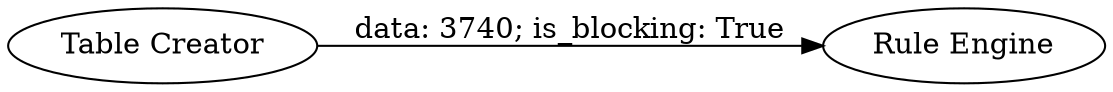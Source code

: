 digraph {
	"-3437566501068218794_2" [label="Rule Engine"]
	"-3437566501068218794_1" [label="Table Creator"]
	"-3437566501068218794_1" -> "-3437566501068218794_2" [label="data: 3740; is_blocking: True"]
	rankdir=LR
}
